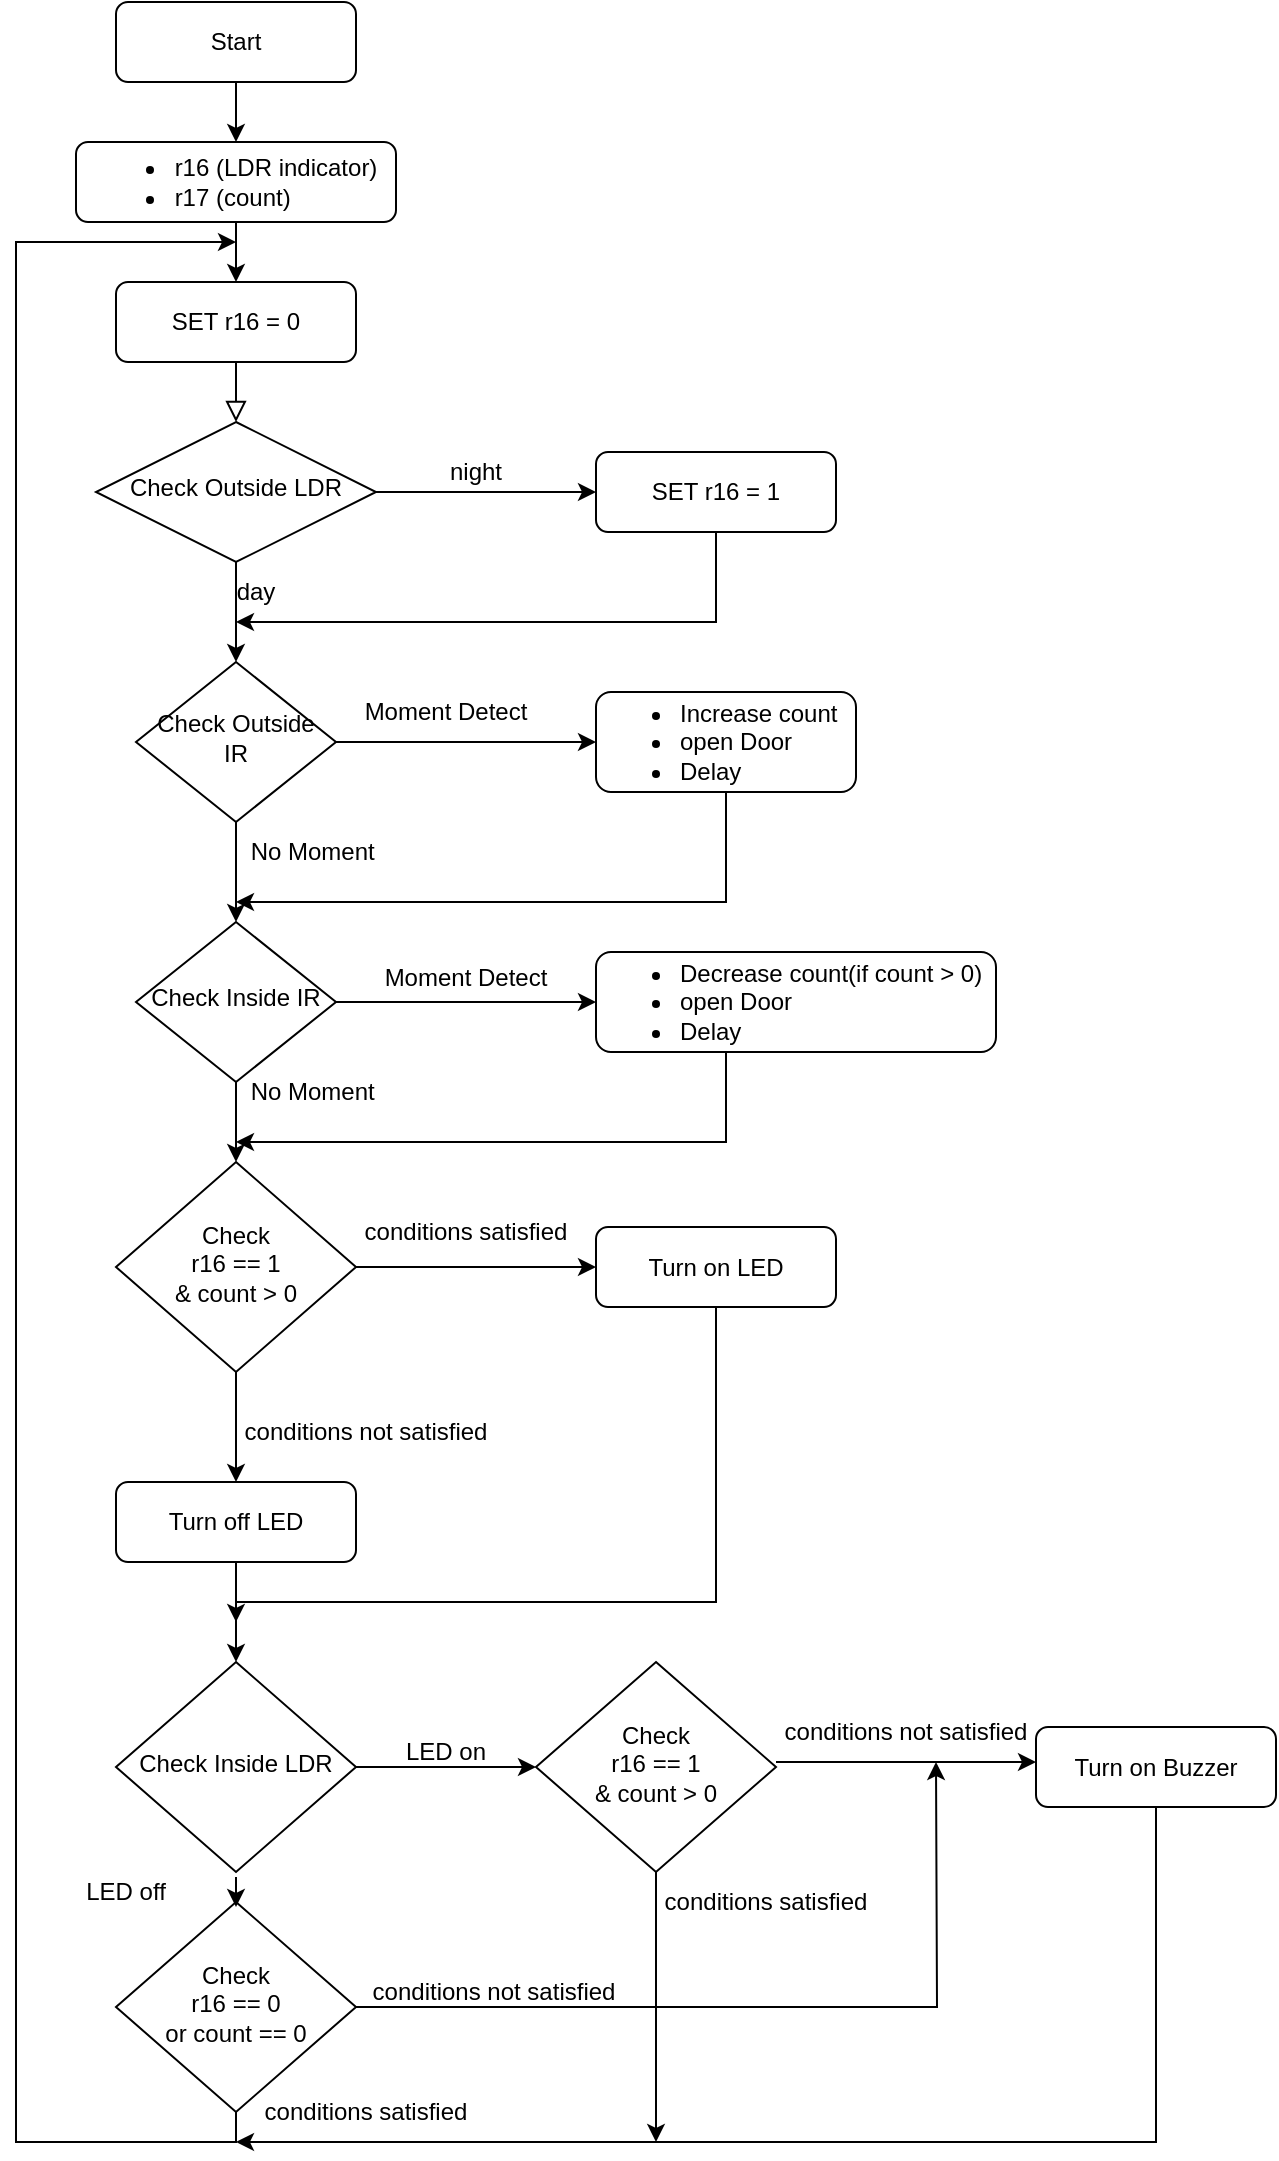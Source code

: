 <mxfile version="20.8.23" type="github">
  <diagram id="C5RBs43oDa-KdzZeNtuy" name="Page-1">
    <mxGraphModel dx="2100" dy="1098" grid="1" gridSize="10" guides="1" tooltips="1" connect="1" arrows="1" fold="1" page="1" pageScale="1" pageWidth="827" pageHeight="1169" math="0" shadow="0">
      <root>
        <mxCell id="WIyWlLk6GJQsqaUBKTNV-0" />
        <mxCell id="WIyWlLk6GJQsqaUBKTNV-1" parent="WIyWlLk6GJQsqaUBKTNV-0" />
        <mxCell id="WIyWlLk6GJQsqaUBKTNV-2" value="" style="rounded=0;html=1;jettySize=auto;orthogonalLoop=1;fontSize=11;endArrow=block;endFill=0;endSize=8;strokeWidth=1;shadow=0;labelBackgroundColor=none;edgeStyle=orthogonalEdgeStyle;" parent="WIyWlLk6GJQsqaUBKTNV-1" source="WIyWlLk6GJQsqaUBKTNV-3" target="WIyWlLk6GJQsqaUBKTNV-6" edge="1">
          <mxGeometry relative="1" as="geometry" />
        </mxCell>
        <mxCell id="WIyWlLk6GJQsqaUBKTNV-3" value="SET r16 = 0" style="rounded=1;whiteSpace=wrap;html=1;fontSize=12;glass=0;strokeWidth=1;shadow=0;" parent="WIyWlLk6GJQsqaUBKTNV-1" vertex="1">
          <mxGeometry x="160" y="230" width="120" height="40" as="geometry" />
        </mxCell>
        <mxCell id="QzcGL1sr3gfMp8FUO1bK-1" style="edgeStyle=orthogonalEdgeStyle;rounded=0;orthogonalLoop=1;jettySize=auto;html=1;exitX=1;exitY=0.5;exitDx=0;exitDy=0;entryX=0;entryY=0.5;entryDx=0;entryDy=0;" edge="1" parent="WIyWlLk6GJQsqaUBKTNV-1" source="WIyWlLk6GJQsqaUBKTNV-6" target="WIyWlLk6GJQsqaUBKTNV-7">
          <mxGeometry relative="1" as="geometry" />
        </mxCell>
        <mxCell id="QzcGL1sr3gfMp8FUO1bK-4" style="edgeStyle=orthogonalEdgeStyle;rounded=0;orthogonalLoop=1;jettySize=auto;html=1;exitX=0.5;exitY=1;exitDx=0;exitDy=0;entryX=0.5;entryY=0;entryDx=0;entryDy=0;" edge="1" parent="WIyWlLk6GJQsqaUBKTNV-1" source="WIyWlLk6GJQsqaUBKTNV-6" target="WIyWlLk6GJQsqaUBKTNV-10">
          <mxGeometry relative="1" as="geometry" />
        </mxCell>
        <mxCell id="WIyWlLk6GJQsqaUBKTNV-6" value="Check Outside LDR" style="rhombus;whiteSpace=wrap;html=1;shadow=0;fontFamily=Helvetica;fontSize=12;align=center;strokeWidth=1;spacing=6;spacingTop=-4;" parent="WIyWlLk6GJQsqaUBKTNV-1" vertex="1">
          <mxGeometry x="150" y="300" width="140" height="70" as="geometry" />
        </mxCell>
        <mxCell id="QzcGL1sr3gfMp8FUO1bK-7" style="edgeStyle=orthogonalEdgeStyle;rounded=0;orthogonalLoop=1;jettySize=auto;html=1;exitX=0.5;exitY=1;exitDx=0;exitDy=0;" edge="1" parent="WIyWlLk6GJQsqaUBKTNV-1" source="WIyWlLk6GJQsqaUBKTNV-7">
          <mxGeometry relative="1" as="geometry">
            <mxPoint x="220" y="400" as="targetPoint" />
            <Array as="points">
              <mxPoint x="460" y="400" />
            </Array>
          </mxGeometry>
        </mxCell>
        <mxCell id="WIyWlLk6GJQsqaUBKTNV-7" value="SET r16 = 1" style="rounded=1;whiteSpace=wrap;html=1;fontSize=12;glass=0;strokeWidth=1;shadow=0;" parent="WIyWlLk6GJQsqaUBKTNV-1" vertex="1">
          <mxGeometry x="400" y="315" width="120" height="40" as="geometry" />
        </mxCell>
        <mxCell id="QzcGL1sr3gfMp8FUO1bK-6" style="edgeStyle=orthogonalEdgeStyle;rounded=0;orthogonalLoop=1;jettySize=auto;html=1;exitX=1;exitY=0.5;exitDx=0;exitDy=0;entryX=0;entryY=0.5;entryDx=0;entryDy=0;" edge="1" parent="WIyWlLk6GJQsqaUBKTNV-1" source="WIyWlLk6GJQsqaUBKTNV-10" target="WIyWlLk6GJQsqaUBKTNV-12">
          <mxGeometry relative="1" as="geometry" />
        </mxCell>
        <mxCell id="QzcGL1sr3gfMp8FUO1bK-13" style="edgeStyle=orthogonalEdgeStyle;rounded=0;orthogonalLoop=1;jettySize=auto;html=1;exitX=0.5;exitY=1;exitDx=0;exitDy=0;entryX=0.5;entryY=0;entryDx=0;entryDy=0;" edge="1" parent="WIyWlLk6GJQsqaUBKTNV-1" source="WIyWlLk6GJQsqaUBKTNV-10" target="QzcGL1sr3gfMp8FUO1bK-12">
          <mxGeometry relative="1" as="geometry" />
        </mxCell>
        <mxCell id="WIyWlLk6GJQsqaUBKTNV-10" value="Check Outside IR" style="rhombus;whiteSpace=wrap;html=1;shadow=0;fontFamily=Helvetica;fontSize=12;align=center;strokeWidth=1;spacing=6;spacingTop=-4;" parent="WIyWlLk6GJQsqaUBKTNV-1" vertex="1">
          <mxGeometry x="170" y="420" width="100" height="80" as="geometry" />
        </mxCell>
        <mxCell id="QzcGL1sr3gfMp8FUO1bK-42" style="edgeStyle=orthogonalEdgeStyle;rounded=0;orthogonalLoop=1;jettySize=auto;html=1;exitX=0.5;exitY=1;exitDx=0;exitDy=0;" edge="1" parent="WIyWlLk6GJQsqaUBKTNV-1" source="WIyWlLk6GJQsqaUBKTNV-12">
          <mxGeometry relative="1" as="geometry">
            <mxPoint x="220" y="540" as="targetPoint" />
            <Array as="points">
              <mxPoint x="465" y="540" />
            </Array>
          </mxGeometry>
        </mxCell>
        <mxCell id="WIyWlLk6GJQsqaUBKTNV-12" value="&lt;ul&gt;&lt;li&gt;Increase count&lt;/li&gt;&lt;li&gt;open Door&lt;/li&gt;&lt;li&gt;Delay&lt;/li&gt;&lt;/ul&gt;" style="rounded=1;whiteSpace=wrap;html=1;fontSize=12;glass=0;strokeWidth=1;shadow=0;align=left;" parent="WIyWlLk6GJQsqaUBKTNV-1" vertex="1">
          <mxGeometry x="400" y="435" width="130" height="50" as="geometry" />
        </mxCell>
        <mxCell id="QzcGL1sr3gfMp8FUO1bK-0" value="night" style="text;html=1;strokeColor=none;fillColor=none;align=center;verticalAlign=middle;whiteSpace=wrap;rounded=0;" vertex="1" parent="WIyWlLk6GJQsqaUBKTNV-1">
          <mxGeometry x="310" y="310" width="60" height="30" as="geometry" />
        </mxCell>
        <mxCell id="QzcGL1sr3gfMp8FUO1bK-2" value="day" style="text;html=1;strokeColor=none;fillColor=none;align=center;verticalAlign=middle;whiteSpace=wrap;rounded=0;" vertex="1" parent="WIyWlLk6GJQsqaUBKTNV-1">
          <mxGeometry x="200" y="370" width="60" height="30" as="geometry" />
        </mxCell>
        <mxCell id="QzcGL1sr3gfMp8FUO1bK-41" style="edgeStyle=orthogonalEdgeStyle;rounded=0;orthogonalLoop=1;jettySize=auto;html=1;exitX=0.5;exitY=1;exitDx=0;exitDy=0;entryX=0.5;entryY=0;entryDx=0;entryDy=0;" edge="1" parent="WIyWlLk6GJQsqaUBKTNV-1" source="QzcGL1sr3gfMp8FUO1bK-3" target="QzcGL1sr3gfMp8FUO1bK-10">
          <mxGeometry relative="1" as="geometry" />
        </mxCell>
        <mxCell id="QzcGL1sr3gfMp8FUO1bK-3" value="Start" style="rounded=1;whiteSpace=wrap;html=1;fontSize=12;glass=0;strokeWidth=1;shadow=0;" vertex="1" parent="WIyWlLk6GJQsqaUBKTNV-1">
          <mxGeometry x="160" y="90" width="120" height="40" as="geometry" />
        </mxCell>
        <mxCell id="QzcGL1sr3gfMp8FUO1bK-5" value="Moment Detect" style="text;html=1;strokeColor=none;fillColor=none;align=center;verticalAlign=middle;whiteSpace=wrap;rounded=0;" vertex="1" parent="WIyWlLk6GJQsqaUBKTNV-1">
          <mxGeometry x="280" y="430" width="90" height="30" as="geometry" />
        </mxCell>
        <mxCell id="QzcGL1sr3gfMp8FUO1bK-34" style="edgeStyle=orthogonalEdgeStyle;rounded=0;orthogonalLoop=1;jettySize=auto;html=1;exitX=0.5;exitY=1;exitDx=0;exitDy=0;entryX=0.5;entryY=0;entryDx=0;entryDy=0;" edge="1" parent="WIyWlLk6GJQsqaUBKTNV-1" source="QzcGL1sr3gfMp8FUO1bK-10" target="WIyWlLk6GJQsqaUBKTNV-3">
          <mxGeometry relative="1" as="geometry" />
        </mxCell>
        <mxCell id="QzcGL1sr3gfMp8FUO1bK-10" value="&lt;div style=&quot;text-align: left;&quot;&gt;&lt;ul&gt;&lt;li&gt;&lt;span style=&quot;background-color: initial;&quot;&gt;r16 (LDR indicator)&lt;/span&gt;&lt;/li&gt;&lt;li&gt;&lt;span style=&quot;background-color: initial;&quot;&gt;r17 (count)&lt;/span&gt;&lt;/li&gt;&lt;/ul&gt;&lt;/div&gt;" style="rounded=1;whiteSpace=wrap;html=1;fontSize=12;glass=0;strokeWidth=1;shadow=0;" vertex="1" parent="WIyWlLk6GJQsqaUBKTNV-1">
          <mxGeometry x="140" y="160" width="160" height="40" as="geometry" />
        </mxCell>
        <mxCell id="QzcGL1sr3gfMp8FUO1bK-11" value="No Moment&amp;nbsp;" style="text;html=1;strokeColor=none;fillColor=none;align=center;verticalAlign=middle;whiteSpace=wrap;rounded=0;" vertex="1" parent="WIyWlLk6GJQsqaUBKTNV-1">
          <mxGeometry x="220" y="500" width="80" height="30" as="geometry" />
        </mxCell>
        <mxCell id="QzcGL1sr3gfMp8FUO1bK-16" style="edgeStyle=orthogonalEdgeStyle;rounded=0;orthogonalLoop=1;jettySize=auto;html=1;exitX=1;exitY=0.5;exitDx=0;exitDy=0;entryX=0;entryY=0.5;entryDx=0;entryDy=0;" edge="1" parent="WIyWlLk6GJQsqaUBKTNV-1" source="QzcGL1sr3gfMp8FUO1bK-12" target="QzcGL1sr3gfMp8FUO1bK-14">
          <mxGeometry relative="1" as="geometry" />
        </mxCell>
        <mxCell id="QzcGL1sr3gfMp8FUO1bK-18" style="edgeStyle=orthogonalEdgeStyle;rounded=0;orthogonalLoop=1;jettySize=auto;html=1;exitX=0.5;exitY=1;exitDx=0;exitDy=0;entryX=0.5;entryY=0;entryDx=0;entryDy=0;" edge="1" parent="WIyWlLk6GJQsqaUBKTNV-1" source="QzcGL1sr3gfMp8FUO1bK-12" target="QzcGL1sr3gfMp8FUO1bK-17">
          <mxGeometry relative="1" as="geometry" />
        </mxCell>
        <mxCell id="QzcGL1sr3gfMp8FUO1bK-12" value="Check Inside IR" style="rhombus;whiteSpace=wrap;html=1;shadow=0;fontFamily=Helvetica;fontSize=12;align=center;strokeWidth=1;spacing=6;spacingTop=-4;" vertex="1" parent="WIyWlLk6GJQsqaUBKTNV-1">
          <mxGeometry x="170" y="550" width="100" height="80" as="geometry" />
        </mxCell>
        <mxCell id="QzcGL1sr3gfMp8FUO1bK-44" style="edgeStyle=orthogonalEdgeStyle;rounded=0;orthogonalLoop=1;jettySize=auto;html=1;exitX=0.5;exitY=1;exitDx=0;exitDy=0;" edge="1" parent="WIyWlLk6GJQsqaUBKTNV-1" source="QzcGL1sr3gfMp8FUO1bK-14">
          <mxGeometry relative="1" as="geometry">
            <mxPoint x="220" y="660" as="targetPoint" />
            <Array as="points">
              <mxPoint x="465" y="660" />
            </Array>
          </mxGeometry>
        </mxCell>
        <mxCell id="QzcGL1sr3gfMp8FUO1bK-14" value="&lt;ul&gt;&lt;li&gt;Decrease count(if count &amp;gt; 0)&lt;/li&gt;&lt;li&gt;open Door&lt;/li&gt;&lt;li&gt;Delay&lt;/li&gt;&lt;/ul&gt;" style="rounded=1;whiteSpace=wrap;html=1;fontSize=12;glass=0;strokeWidth=1;shadow=0;align=left;" vertex="1" parent="WIyWlLk6GJQsqaUBKTNV-1">
          <mxGeometry x="400" y="565" width="200" height="50" as="geometry" />
        </mxCell>
        <mxCell id="QzcGL1sr3gfMp8FUO1bK-15" value="Moment Detect" style="text;html=1;strokeColor=none;fillColor=none;align=center;verticalAlign=middle;whiteSpace=wrap;rounded=0;" vertex="1" parent="WIyWlLk6GJQsqaUBKTNV-1">
          <mxGeometry x="290" y="562.5" width="90" height="30" as="geometry" />
        </mxCell>
        <mxCell id="QzcGL1sr3gfMp8FUO1bK-20" style="edgeStyle=orthogonalEdgeStyle;rounded=0;orthogonalLoop=1;jettySize=auto;html=1;exitX=1;exitY=0.5;exitDx=0;exitDy=0;entryX=0;entryY=0.5;entryDx=0;entryDy=0;" edge="1" parent="WIyWlLk6GJQsqaUBKTNV-1" source="QzcGL1sr3gfMp8FUO1bK-17" target="QzcGL1sr3gfMp8FUO1bK-19">
          <mxGeometry relative="1" as="geometry" />
        </mxCell>
        <mxCell id="QzcGL1sr3gfMp8FUO1bK-22" style="edgeStyle=orthogonalEdgeStyle;rounded=0;orthogonalLoop=1;jettySize=auto;html=1;exitX=0.5;exitY=1;exitDx=0;exitDy=0;entryX=0.5;entryY=0;entryDx=0;entryDy=0;" edge="1" parent="WIyWlLk6GJQsqaUBKTNV-1" source="QzcGL1sr3gfMp8FUO1bK-17" target="QzcGL1sr3gfMp8FUO1bK-21">
          <mxGeometry relative="1" as="geometry" />
        </mxCell>
        <mxCell id="QzcGL1sr3gfMp8FUO1bK-17" value="Check&lt;br&gt;r16 == 1&lt;br&gt;&amp;amp; count &amp;gt; 0" style="rhombus;whiteSpace=wrap;html=1;shadow=0;fontFamily=Helvetica;fontSize=12;align=center;strokeWidth=1;spacing=6;spacingTop=-4;" vertex="1" parent="WIyWlLk6GJQsqaUBKTNV-1">
          <mxGeometry x="160" y="670" width="120" height="105" as="geometry" />
        </mxCell>
        <mxCell id="QzcGL1sr3gfMp8FUO1bK-27" style="edgeStyle=orthogonalEdgeStyle;rounded=0;orthogonalLoop=1;jettySize=auto;html=1;exitX=0.5;exitY=1;exitDx=0;exitDy=0;" edge="1" parent="WIyWlLk6GJQsqaUBKTNV-1" source="QzcGL1sr3gfMp8FUO1bK-19">
          <mxGeometry relative="1" as="geometry">
            <mxPoint x="220" y="900" as="targetPoint" />
            <Array as="points">
              <mxPoint x="460" y="890" />
              <mxPoint x="220" y="890" />
            </Array>
          </mxGeometry>
        </mxCell>
        <mxCell id="QzcGL1sr3gfMp8FUO1bK-19" value="Turn on LED" style="rounded=1;whiteSpace=wrap;html=1;fontSize=12;glass=0;strokeWidth=1;shadow=0;" vertex="1" parent="WIyWlLk6GJQsqaUBKTNV-1">
          <mxGeometry x="400" y="702.5" width="120" height="40" as="geometry" />
        </mxCell>
        <mxCell id="QzcGL1sr3gfMp8FUO1bK-26" style="edgeStyle=orthogonalEdgeStyle;rounded=0;orthogonalLoop=1;jettySize=auto;html=1;exitX=0.5;exitY=1;exitDx=0;exitDy=0;entryX=0.5;entryY=0;entryDx=0;entryDy=0;" edge="1" parent="WIyWlLk6GJQsqaUBKTNV-1" source="QzcGL1sr3gfMp8FUO1bK-21" target="QzcGL1sr3gfMp8FUO1bK-25">
          <mxGeometry relative="1" as="geometry" />
        </mxCell>
        <mxCell id="QzcGL1sr3gfMp8FUO1bK-21" value="Turn off LED" style="rounded=1;whiteSpace=wrap;html=1;fontSize=12;glass=0;strokeWidth=1;shadow=0;" vertex="1" parent="WIyWlLk6GJQsqaUBKTNV-1">
          <mxGeometry x="160" y="830" width="120" height="40" as="geometry" />
        </mxCell>
        <mxCell id="QzcGL1sr3gfMp8FUO1bK-23" value="conditions satisfied" style="text;html=1;strokeColor=none;fillColor=none;align=center;verticalAlign=middle;whiteSpace=wrap;rounded=0;" vertex="1" parent="WIyWlLk6GJQsqaUBKTNV-1">
          <mxGeometry x="280" y="690" width="110" height="30" as="geometry" />
        </mxCell>
        <mxCell id="QzcGL1sr3gfMp8FUO1bK-24" value="conditions not satisfied" style="text;html=1;strokeColor=none;fillColor=none;align=center;verticalAlign=middle;whiteSpace=wrap;rounded=0;" vertex="1" parent="WIyWlLk6GJQsqaUBKTNV-1">
          <mxGeometry x="220" y="790" width="130" height="30" as="geometry" />
        </mxCell>
        <mxCell id="QzcGL1sr3gfMp8FUO1bK-29" style="edgeStyle=orthogonalEdgeStyle;rounded=0;orthogonalLoop=1;jettySize=auto;html=1;exitX=1;exitY=0.5;exitDx=0;exitDy=0;entryX=0;entryY=0.5;entryDx=0;entryDy=0;" edge="1" parent="WIyWlLk6GJQsqaUBKTNV-1" source="QzcGL1sr3gfMp8FUO1bK-25" target="QzcGL1sr3gfMp8FUO1bK-28">
          <mxGeometry relative="1" as="geometry" />
        </mxCell>
        <mxCell id="QzcGL1sr3gfMp8FUO1bK-33" style="edgeStyle=orthogonalEdgeStyle;rounded=0;orthogonalLoop=1;jettySize=auto;html=1;exitX=0.5;exitY=1;exitDx=0;exitDy=0;" edge="1" parent="WIyWlLk6GJQsqaUBKTNV-1" source="QzcGL1sr3gfMp8FUO1bK-45">
          <mxGeometry relative="1" as="geometry">
            <mxPoint x="220" y="210" as="targetPoint" />
            <Array as="points">
              <mxPoint x="220" y="1160" />
              <mxPoint x="110" y="1160" />
              <mxPoint x="110" y="210" />
            </Array>
          </mxGeometry>
        </mxCell>
        <mxCell id="QzcGL1sr3gfMp8FUO1bK-25" value="Check Inside LDR" style="rhombus;whiteSpace=wrap;html=1;shadow=0;fontFamily=Helvetica;fontSize=12;align=center;strokeWidth=1;spacing=6;spacingTop=-4;" vertex="1" parent="WIyWlLk6GJQsqaUBKTNV-1">
          <mxGeometry x="160" y="920" width="120" height="105" as="geometry" />
        </mxCell>
        <mxCell id="QzcGL1sr3gfMp8FUO1bK-28" value="Check&lt;br&gt;r16 == 1&lt;br&gt;&amp;amp; count &amp;gt; 0" style="rhombus;whiteSpace=wrap;html=1;shadow=0;fontFamily=Helvetica;fontSize=12;align=center;strokeWidth=1;spacing=6;spacingTop=-4;" vertex="1" parent="WIyWlLk6GJQsqaUBKTNV-1">
          <mxGeometry x="370" y="920" width="120" height="105" as="geometry" />
        </mxCell>
        <mxCell id="QzcGL1sr3gfMp8FUO1bK-30" value="LED on" style="text;html=1;strokeColor=none;fillColor=none;align=center;verticalAlign=middle;whiteSpace=wrap;rounded=0;" vertex="1" parent="WIyWlLk6GJQsqaUBKTNV-1">
          <mxGeometry x="270" y="950" width="110" height="30" as="geometry" />
        </mxCell>
        <mxCell id="QzcGL1sr3gfMp8FUO1bK-31" value="LED off" style="text;html=1;strokeColor=none;fillColor=none;align=center;verticalAlign=middle;whiteSpace=wrap;rounded=0;" vertex="1" parent="WIyWlLk6GJQsqaUBKTNV-1">
          <mxGeometry x="110" y="1020" width="110" height="30" as="geometry" />
        </mxCell>
        <mxCell id="QzcGL1sr3gfMp8FUO1bK-40" style="edgeStyle=orthogonalEdgeStyle;rounded=0;orthogonalLoop=1;jettySize=auto;html=1;exitX=0.5;exitY=1;exitDx=0;exitDy=0;" edge="1" parent="WIyWlLk6GJQsqaUBKTNV-1" source="QzcGL1sr3gfMp8FUO1bK-35">
          <mxGeometry relative="1" as="geometry">
            <mxPoint x="220" y="1160" as="targetPoint" />
            <Array as="points">
              <mxPoint x="680" y="1160" />
            </Array>
          </mxGeometry>
        </mxCell>
        <mxCell id="QzcGL1sr3gfMp8FUO1bK-35" value="Turn on Buzzer" style="rounded=1;whiteSpace=wrap;html=1;fontSize=12;glass=0;strokeWidth=1;shadow=0;" vertex="1" parent="WIyWlLk6GJQsqaUBKTNV-1">
          <mxGeometry x="620" y="952.5" width="120" height="40" as="geometry" />
        </mxCell>
        <mxCell id="QzcGL1sr3gfMp8FUO1bK-47" style="edgeStyle=orthogonalEdgeStyle;rounded=0;orthogonalLoop=1;jettySize=auto;html=1;exitX=0;exitY=0;exitDx=0;exitDy=0;" edge="1" parent="WIyWlLk6GJQsqaUBKTNV-1" source="QzcGL1sr3gfMp8FUO1bK-36">
          <mxGeometry relative="1" as="geometry">
            <mxPoint x="430" y="1160" as="targetPoint" />
            <Array as="points">
              <mxPoint x="430" y="1160" />
            </Array>
          </mxGeometry>
        </mxCell>
        <mxCell id="QzcGL1sr3gfMp8FUO1bK-36" value="conditions satisfied" style="text;html=1;strokeColor=none;fillColor=none;align=center;verticalAlign=middle;whiteSpace=wrap;rounded=0;" vertex="1" parent="WIyWlLk6GJQsqaUBKTNV-1">
          <mxGeometry x="430" y="1025" width="110" height="30" as="geometry" />
        </mxCell>
        <mxCell id="QzcGL1sr3gfMp8FUO1bK-37" value="conditions not satisfied" style="text;html=1;strokeColor=none;fillColor=none;align=center;verticalAlign=middle;whiteSpace=wrap;rounded=0;" vertex="1" parent="WIyWlLk6GJQsqaUBKTNV-1">
          <mxGeometry x="490" y="940" width="130" height="30" as="geometry" />
        </mxCell>
        <mxCell id="QzcGL1sr3gfMp8FUO1bK-38" style="edgeStyle=orthogonalEdgeStyle;rounded=0;orthogonalLoop=1;jettySize=auto;html=1;exitX=0;exitY=1;exitDx=0;exitDy=0;entryX=1;entryY=1;entryDx=0;entryDy=0;" edge="1" parent="WIyWlLk6GJQsqaUBKTNV-1" source="QzcGL1sr3gfMp8FUO1bK-37" target="QzcGL1sr3gfMp8FUO1bK-37">
          <mxGeometry relative="1" as="geometry">
            <Array as="points">
              <mxPoint x="560" y="970" />
              <mxPoint x="560" y="970" />
            </Array>
          </mxGeometry>
        </mxCell>
        <mxCell id="QzcGL1sr3gfMp8FUO1bK-43" value="No Moment&amp;nbsp;" style="text;html=1;strokeColor=none;fillColor=none;align=center;verticalAlign=middle;whiteSpace=wrap;rounded=0;" vertex="1" parent="WIyWlLk6GJQsqaUBKTNV-1">
          <mxGeometry x="220" y="620" width="80" height="30" as="geometry" />
        </mxCell>
        <mxCell id="QzcGL1sr3gfMp8FUO1bK-49" style="edgeStyle=orthogonalEdgeStyle;rounded=0;orthogonalLoop=1;jettySize=auto;html=1;exitX=1;exitY=0.5;exitDx=0;exitDy=0;" edge="1" parent="WIyWlLk6GJQsqaUBKTNV-1" source="QzcGL1sr3gfMp8FUO1bK-45">
          <mxGeometry relative="1" as="geometry">
            <mxPoint x="570" y="970" as="targetPoint" />
          </mxGeometry>
        </mxCell>
        <mxCell id="QzcGL1sr3gfMp8FUO1bK-45" value="Check&lt;br&gt;r16 == 0&lt;br&gt;or count == 0" style="rhombus;whiteSpace=wrap;html=1;shadow=0;fontFamily=Helvetica;fontSize=12;align=center;strokeWidth=1;spacing=6;spacingTop=-4;" vertex="1" parent="WIyWlLk6GJQsqaUBKTNV-1">
          <mxGeometry x="160" y="1040" width="120" height="105" as="geometry" />
        </mxCell>
        <mxCell id="QzcGL1sr3gfMp8FUO1bK-46" style="edgeStyle=orthogonalEdgeStyle;rounded=0;orthogonalLoop=1;jettySize=auto;html=1;exitX=1;exitY=0.25;exitDx=0;exitDy=0;entryX=1;entryY=0.75;entryDx=0;entryDy=0;" edge="1" parent="WIyWlLk6GJQsqaUBKTNV-1" source="QzcGL1sr3gfMp8FUO1bK-31" target="QzcGL1sr3gfMp8FUO1bK-31">
          <mxGeometry relative="1" as="geometry" />
        </mxCell>
        <mxCell id="QzcGL1sr3gfMp8FUO1bK-48" value="conditions satisfied" style="text;html=1;strokeColor=none;fillColor=none;align=center;verticalAlign=middle;whiteSpace=wrap;rounded=0;" vertex="1" parent="WIyWlLk6GJQsqaUBKTNV-1">
          <mxGeometry x="230" y="1130" width="110" height="30" as="geometry" />
        </mxCell>
        <mxCell id="QzcGL1sr3gfMp8FUO1bK-50" value="conditions not satisfied" style="text;html=1;strokeColor=none;fillColor=none;align=center;verticalAlign=middle;whiteSpace=wrap;rounded=0;" vertex="1" parent="WIyWlLk6GJQsqaUBKTNV-1">
          <mxGeometry x="284" y="1070" width="130" height="30" as="geometry" />
        </mxCell>
      </root>
    </mxGraphModel>
  </diagram>
</mxfile>

